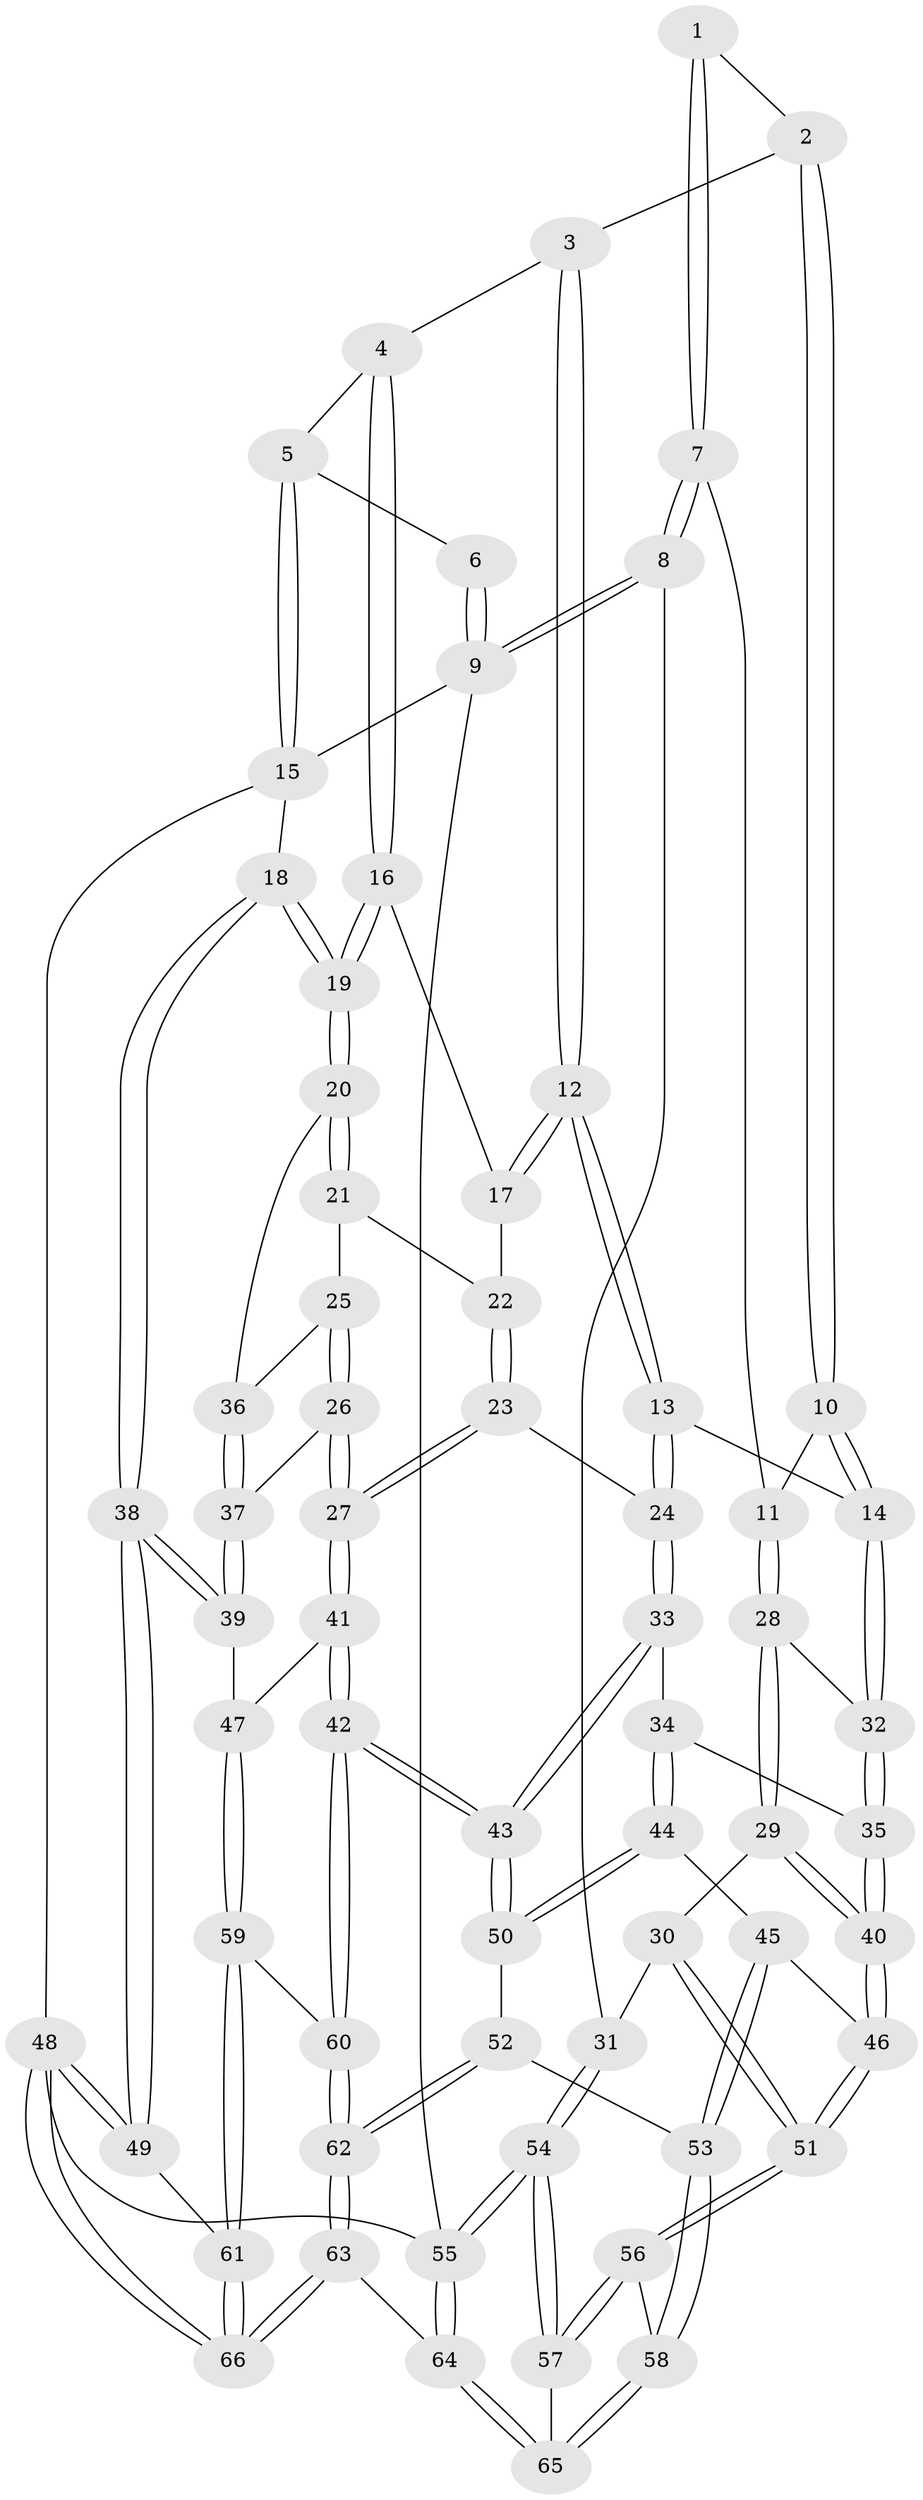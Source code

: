 // Generated by graph-tools (version 1.1) at 2025/59/03/09/25 04:59:55]
// undirected, 66 vertices, 162 edges
graph export_dot {
graph [start="1"]
  node [color=gray90,style=filled];
  1 [pos="+0.4971240031049065+0.05425502524851892"];
  2 [pos="+0.5211441408249865+0.08551580839507784"];
  3 [pos="+0.5561933211121596+0.10397780649016249"];
  4 [pos="+0.7932394102618265+0.17938187700603717"];
  5 [pos="+1+0"];
  6 [pos="+0.49460273236991226+0"];
  7 [pos="+0.1888390237551031+0.24783228535388221"];
  8 [pos="+0+0.18900287496662432"];
  9 [pos="+0+0"];
  10 [pos="+0.4978446714280532+0.2665868560332992"];
  11 [pos="+0.27061201491755266+0.3213096709102771"];
  12 [pos="+0.6296796009707751+0.3464590200833959"];
  13 [pos="+0.5827407106911532+0.3977890707692882"];
  14 [pos="+0.571296348629222+0.3944385383387311"];
  15 [pos="+1+0"];
  16 [pos="+0.7895835884403719+0.22184819251467053"];
  17 [pos="+0.7817617660837954+0.2469549876816901"];
  18 [pos="+1+0.395230389812125"];
  19 [pos="+1+0.3965836431174057"];
  20 [pos="+1+0.40436375676802444"];
  21 [pos="+0.8720402283612413+0.3719624486438914"];
  22 [pos="+0.8111930279293366+0.3335269602255264"];
  23 [pos="+0.7610629525492613+0.5115843196923946"];
  24 [pos="+0.6300126856965689+0.48771377992766374"];
  25 [pos="+0.8802854624846107+0.48618450332388613"];
  26 [pos="+0.8179049466058432+0.541013043720824"];
  27 [pos="+0.7963133346969966+0.5439112967618086"];
  28 [pos="+0.3452082574386713+0.43648808823399504"];
  29 [pos="+0.33891448960595866+0.4566976528863044"];
  30 [pos="+0.09423690997878403+0.5764739817464501"];
  31 [pos="+0+0.5401023178443378"];
  32 [pos="+0.3979594477130834+0.4397418500585054"];
  33 [pos="+0.5807434703562077+0.5847710442827334"];
  34 [pos="+0.5139168308269356+0.5821733301494886"];
  35 [pos="+0.48566571571382944+0.5632840918236973"];
  36 [pos="+0.9836397564853818+0.45012341008883094"];
  37 [pos="+0.9133550429219196+0.5834189570804323"];
  38 [pos="+1+0.7059028131334107"];
  39 [pos="+1+0.6836355122673561"];
  40 [pos="+0.3300226735380573+0.6069041290185353"];
  41 [pos="+0.7938596796101791+0.5596364762874748"];
  42 [pos="+0.6695310537393027+0.7835436240802793"];
  43 [pos="+0.6149588298250934+0.7522013621706285"];
  44 [pos="+0.42001651582359417+0.6637504132068138"];
  45 [pos="+0.3990054034955144+0.6629293396287944"];
  46 [pos="+0.32092621466692733+0.6480359983236802"];
  47 [pos="+0.873273063876837+0.715024569777095"];
  48 [pos="+1+1"];
  49 [pos="+1+0.8921223314788292"];
  50 [pos="+0.5721529479069437+0.7585577093227195"];
  51 [pos="+0.27515366503966177+0.6907347340575272"];
  52 [pos="+0.470970650423382+0.8182761822831265"];
  53 [pos="+0.45627862556252524+0.8175753712035438"];
  54 [pos="+0+1"];
  55 [pos="+0+1"];
  56 [pos="+0.2742521434699334+0.699255322007964"];
  57 [pos="+0+0.9993368809329182"];
  58 [pos="+0.3306312148584557+0.8301813859458528"];
  59 [pos="+0.7458159654149046+0.8299361161887734"];
  60 [pos="+0.6859975438967474+0.8055607425143574"];
  61 [pos="+0.7868535835877413+0.8755484250189627"];
  62 [pos="+0.5039385936726958+1"];
  63 [pos="+0.464671795941324+1"];
  64 [pos="+0.4505950086299976+1"];
  65 [pos="+0.3160827474505748+0.8800786251052141"];
  66 [pos="+0.8011152142217893+1"];
  1 -- 2;
  1 -- 7;
  1 -- 7;
  2 -- 3;
  2 -- 10;
  2 -- 10;
  3 -- 4;
  3 -- 12;
  3 -- 12;
  4 -- 5;
  4 -- 16;
  4 -- 16;
  5 -- 6;
  5 -- 15;
  5 -- 15;
  6 -- 9;
  6 -- 9;
  7 -- 8;
  7 -- 8;
  7 -- 11;
  8 -- 9;
  8 -- 9;
  8 -- 31;
  9 -- 15;
  9 -- 55;
  10 -- 11;
  10 -- 14;
  10 -- 14;
  11 -- 28;
  11 -- 28;
  12 -- 13;
  12 -- 13;
  12 -- 17;
  12 -- 17;
  13 -- 14;
  13 -- 24;
  13 -- 24;
  14 -- 32;
  14 -- 32;
  15 -- 18;
  15 -- 48;
  16 -- 17;
  16 -- 19;
  16 -- 19;
  17 -- 22;
  18 -- 19;
  18 -- 19;
  18 -- 38;
  18 -- 38;
  19 -- 20;
  19 -- 20;
  20 -- 21;
  20 -- 21;
  20 -- 36;
  21 -- 22;
  21 -- 25;
  22 -- 23;
  22 -- 23;
  23 -- 24;
  23 -- 27;
  23 -- 27;
  24 -- 33;
  24 -- 33;
  25 -- 26;
  25 -- 26;
  25 -- 36;
  26 -- 27;
  26 -- 27;
  26 -- 37;
  27 -- 41;
  27 -- 41;
  28 -- 29;
  28 -- 29;
  28 -- 32;
  29 -- 30;
  29 -- 40;
  29 -- 40;
  30 -- 31;
  30 -- 51;
  30 -- 51;
  31 -- 54;
  31 -- 54;
  32 -- 35;
  32 -- 35;
  33 -- 34;
  33 -- 43;
  33 -- 43;
  34 -- 35;
  34 -- 44;
  34 -- 44;
  35 -- 40;
  35 -- 40;
  36 -- 37;
  36 -- 37;
  37 -- 39;
  37 -- 39;
  38 -- 39;
  38 -- 39;
  38 -- 49;
  38 -- 49;
  39 -- 47;
  40 -- 46;
  40 -- 46;
  41 -- 42;
  41 -- 42;
  41 -- 47;
  42 -- 43;
  42 -- 43;
  42 -- 60;
  42 -- 60;
  43 -- 50;
  43 -- 50;
  44 -- 45;
  44 -- 50;
  44 -- 50;
  45 -- 46;
  45 -- 53;
  45 -- 53;
  46 -- 51;
  46 -- 51;
  47 -- 59;
  47 -- 59;
  48 -- 49;
  48 -- 49;
  48 -- 66;
  48 -- 66;
  48 -- 55;
  49 -- 61;
  50 -- 52;
  51 -- 56;
  51 -- 56;
  52 -- 53;
  52 -- 62;
  52 -- 62;
  53 -- 58;
  53 -- 58;
  54 -- 55;
  54 -- 55;
  54 -- 57;
  54 -- 57;
  55 -- 64;
  55 -- 64;
  56 -- 57;
  56 -- 57;
  56 -- 58;
  57 -- 65;
  58 -- 65;
  58 -- 65;
  59 -- 60;
  59 -- 61;
  59 -- 61;
  60 -- 62;
  60 -- 62;
  61 -- 66;
  61 -- 66;
  62 -- 63;
  62 -- 63;
  63 -- 64;
  63 -- 66;
  63 -- 66;
  64 -- 65;
  64 -- 65;
}

